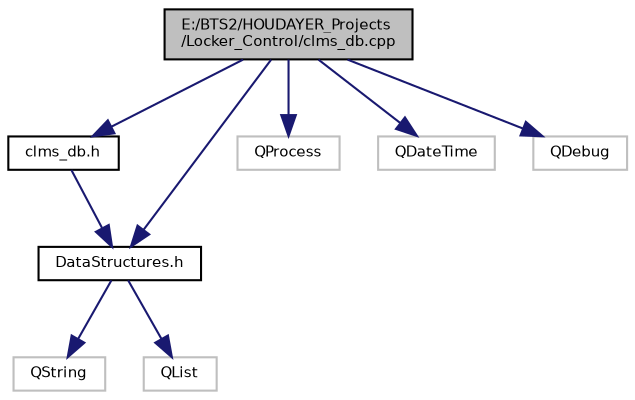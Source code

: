 digraph "E:/BTS2/HOUDAYER_Projects/Locker_Control/clms_db.cpp"
{
 // INTERACTIVE_SVG=YES
  bgcolor="transparent";
  edge [fontname="Helvetica",fontsize="7",labelfontname="Helvetica",labelfontsize="7"];
  node [fontname="Helvetica",fontsize="7",shape=record];
  Node1 [label="E:/BTS2/HOUDAYER_Projects\l/Locker_Control/clms_db.cpp",height=0.2,width=0.4,color="black", fillcolor="grey75", style="filled", fontcolor="black"];
  Node1 -> Node2 [color="midnightblue",fontsize="7",style="solid",fontname="Helvetica"];
  Node2 [label="clms_db.h",height=0.2,width=0.4,color="black",URL="$clms__db_8h.html"];
  Node2 -> Node3 [color="midnightblue",fontsize="7",style="solid",fontname="Helvetica"];
  Node3 [label="DataStructures.h",height=0.2,width=0.4,color="black",URL="$_data_structures_8h.html",tooltip="Definnitions des formats de communications des données entre les classes de l&#39;application LC..."];
  Node3 -> Node4 [color="midnightblue",fontsize="7",style="solid",fontname="Helvetica"];
  Node4 [label="QString",height=0.2,width=0.4,color="grey75"];
  Node3 -> Node5 [color="midnightblue",fontsize="7",style="solid",fontname="Helvetica"];
  Node5 [label="QList",height=0.2,width=0.4,color="grey75"];
  Node1 -> Node3 [color="midnightblue",fontsize="7",style="solid",fontname="Helvetica"];
  Node1 -> Node6 [color="midnightblue",fontsize="7",style="solid",fontname="Helvetica"];
  Node6 [label="QProcess",height=0.2,width=0.4,color="grey75"];
  Node1 -> Node7 [color="midnightblue",fontsize="7",style="solid",fontname="Helvetica"];
  Node7 [label="QDateTime",height=0.2,width=0.4,color="grey75"];
  Node1 -> Node8 [color="midnightblue",fontsize="7",style="solid",fontname="Helvetica"];
  Node8 [label="QDebug",height=0.2,width=0.4,color="grey75"];
}
